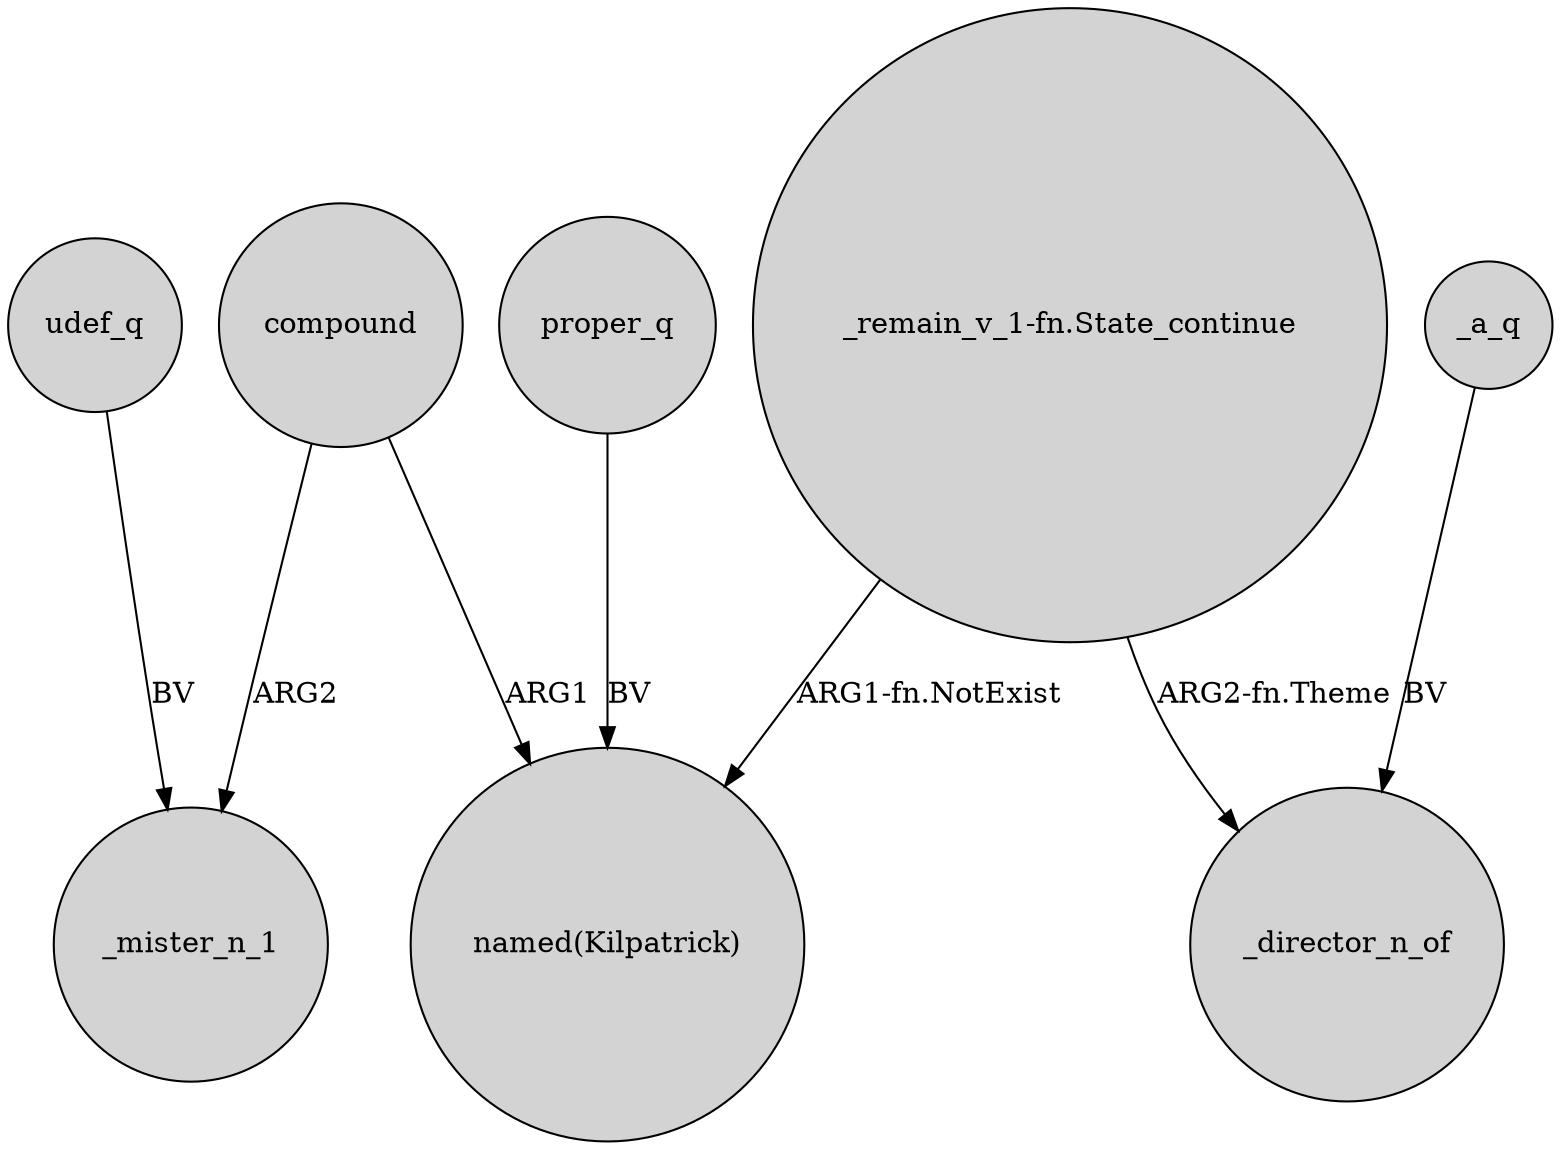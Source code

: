 digraph {
	node [shape=circle style=filled]
	compound -> "named(Kilpatrick)" [label=ARG1]
	udef_q -> _mister_n_1 [label=BV]
	"_remain_v_1-fn.State_continue" -> "named(Kilpatrick)" [label="ARG1-fn.NotExist"]
	proper_q -> "named(Kilpatrick)" [label=BV]
	"_remain_v_1-fn.State_continue" -> _director_n_of [label="ARG2-fn.Theme"]
	_a_q -> _director_n_of [label=BV]
	compound -> _mister_n_1 [label=ARG2]
}
